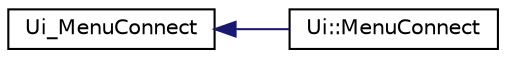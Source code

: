 digraph "Graphical Class Hierarchy"
{
  edge [fontname="Helvetica",fontsize="10",labelfontname="Helvetica",labelfontsize="10"];
  node [fontname="Helvetica",fontsize="10",shape=record];
  rankdir="LR";
  Node1 [label="Ui_MenuConnect",height=0.2,width=0.4,color="black", fillcolor="white", style="filled",URL="$class_ui___menu_connect.html"];
  Node1 -> Node2 [dir="back",color="midnightblue",fontsize="10",style="solid",fontname="Helvetica"];
  Node2 [label="Ui::MenuConnect",height=0.2,width=0.4,color="black", fillcolor="white", style="filled",URL="$class_ui_1_1_menu_connect.html"];
}
